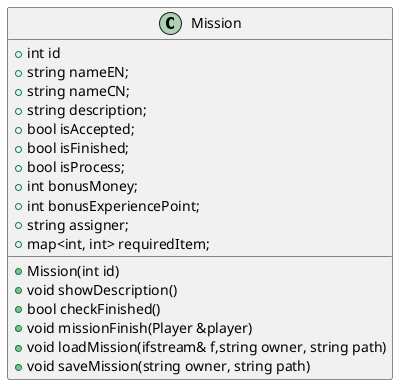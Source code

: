 @startuml

class Mission{
+Mission(int id)
+void showDescription()
+bool checkFinished()
+void missionFinish(Player &player)
+void loadMission(ifstream& f,string owner, string path)
+void saveMission(string owner, string path)
+int id
+string nameEN;
+string nameCN;
+string description;
+bool isAccepted;
+bool isFinished;
+bool isProcess;
+int bonusMoney;
+int bonusExperiencePoint;
+string assigner;
+map<int, int> requiredItem;
}
@enduml